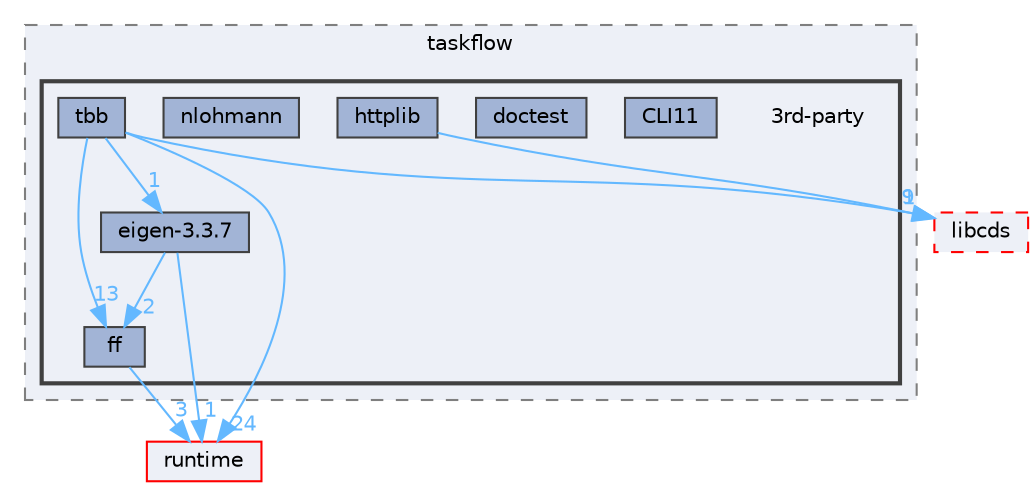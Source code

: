 digraph "external/taskflow/3rd-party"
{
 // LATEX_PDF_SIZE
  bgcolor="transparent";
  edge [fontname=Helvetica,fontsize=10,labelfontname=Helvetica,labelfontsize=10];
  node [fontname=Helvetica,fontsize=10,shape=box,height=0.2,width=0.4];
  compound=true
  subgraph clusterdir_a586d2919c2294cf68ed57ec5a464d2f {
    graph [ bgcolor="#edf0f7", pencolor="grey50", label="taskflow", fontname=Helvetica,fontsize=10 style="filled,dashed", URL="dir_a586d2919c2294cf68ed57ec5a464d2f.html",tooltip="root taskflow include dir"]
  subgraph clusterdir_8a551ad5ddcada96b3faa8407baf5b5b {
    graph [ bgcolor="#edf0f7", pencolor="grey25", label="", fontname=Helvetica,fontsize=10 style="filled,bold", URL="dir_8a551ad5ddcada96b3faa8407baf5b5b.html",tooltip=""]
    dir_8a551ad5ddcada96b3faa8407baf5b5b [shape=plaintext, label="3rd-party"];
  dir_2dd021343b6acb907ea42d21c0b74bb7 [label="CLI11", fillcolor="#a2b4d6", color="grey25", style="filled", URL="dir_2dd021343b6acb907ea42d21c0b74bb7.html",tooltip=""];
  dir_03cb6ef10b0a822675df914378f72de0 [label="doctest", fillcolor="#a2b4d6", color="grey25", style="filled", URL="dir_03cb6ef10b0a822675df914378f72de0.html",tooltip=""];
  dir_6c93be1e894d30561f4c37354dfed8f5 [label="eigen-3.3.7", fillcolor="#a2b4d6", color="grey25", style="filled", URL="dir_6c93be1e894d30561f4c37354dfed8f5.html",tooltip=""];
  dir_76847c2e48732228b0d9f5df109ae853 [label="ff", fillcolor="#a2b4d6", color="grey25", style="filled", URL="dir_76847c2e48732228b0d9f5df109ae853.html",tooltip=""];
  dir_356e1bd02d92c2bacbbd4de50f884169 [label="httplib", fillcolor="#a2b4d6", color="grey25", style="filled", URL="dir_356e1bd02d92c2bacbbd4de50f884169.html",tooltip=""];
  dir_d94f10c81f1ffa1a4ac51ed772765503 [label="nlohmann", fillcolor="#a2b4d6", color="grey25", style="filled", URL="dir_d94f10c81f1ffa1a4ac51ed772765503.html",tooltip=""];
  dir_abe7062a90e3f7803c8f3bdd007f6ae1 [label="tbb", fillcolor="#a2b4d6", color="grey25", style="filled", URL="dir_abe7062a90e3f7803c8f3bdd007f6ae1.html",tooltip=""];
  }
  }
  dir_cb031e414f281a658b23dddb30bb9d2c [label="runtime", fillcolor="#edf0f7", color="red", style="filled", URL="dir_cb031e414f281a658b23dddb30bb9d2c.html",tooltip=""];
  dir_ab6169dce0214f69bd11de922f7415d8 [label="libcds", fillcolor="#edf0f7", color="red", style="filled,dashed", URL="dir_ab6169dce0214f69bd11de922f7415d8.html",tooltip=""];
  dir_6c93be1e894d30561f4c37354dfed8f5->dir_76847c2e48732228b0d9f5df109ae853 [headlabel="2", labeldistance=1.5 headhref="dir_000239_000311.html" href="dir_000239_000311.html" color="steelblue1" fontcolor="steelblue1"];
  dir_6c93be1e894d30561f4c37354dfed8f5->dir_cb031e414f281a658b23dddb30bb9d2c [headlabel="1", labeldistance=1.5 headhref="dir_000239_000628.html" href="dir_000239_000628.html" color="steelblue1" fontcolor="steelblue1"];
  dir_76847c2e48732228b0d9f5df109ae853->dir_cb031e414f281a658b23dddb30bb9d2c [headlabel="3", labeldistance=1.5 headhref="dir_000311_000628.html" href="dir_000311_000628.html" color="steelblue1" fontcolor="steelblue1"];
  dir_356e1bd02d92c2bacbbd4de50f884169->dir_ab6169dce0214f69bd11de922f7415d8 [headlabel="1", labeldistance=1.5 headhref="dir_000372_000445.html" href="dir_000372_000445.html" color="steelblue1" fontcolor="steelblue1"];
  dir_abe7062a90e3f7803c8f3bdd007f6ae1->dir_6c93be1e894d30561f4c37354dfed8f5 [headlabel="1", labeldistance=1.5 headhref="dir_000821_000239.html" href="dir_000821_000239.html" color="steelblue1" fontcolor="steelblue1"];
  dir_abe7062a90e3f7803c8f3bdd007f6ae1->dir_76847c2e48732228b0d9f5df109ae853 [headlabel="13", labeldistance=1.5 headhref="dir_000821_000311.html" href="dir_000821_000311.html" color="steelblue1" fontcolor="steelblue1"];
  dir_abe7062a90e3f7803c8f3bdd007f6ae1->dir_ab6169dce0214f69bd11de922f7415d8 [headlabel="9", labeldistance=1.5 headhref="dir_000821_000445.html" href="dir_000821_000445.html" color="steelblue1" fontcolor="steelblue1"];
  dir_abe7062a90e3f7803c8f3bdd007f6ae1->dir_cb031e414f281a658b23dddb30bb9d2c [headlabel="24", labeldistance=1.5 headhref="dir_000821_000628.html" href="dir_000821_000628.html" color="steelblue1" fontcolor="steelblue1"];
}
